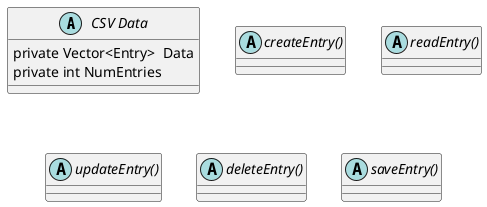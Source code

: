 @startuml

abstract class "CSV Data"{
    private Vector<Entry>  Data
    private int NumEntries
}

abstract class "createEntry()"{}
abstract class "readEntry()"{}
abstract class "updateEntry()"{}
abstract class "deleteEntry()"{}
abstract class "saveEntry()"{}

@enduml